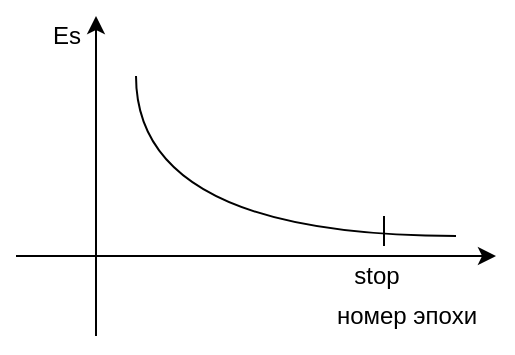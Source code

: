 <mxfile version="13.7.3" type="device"><diagram id="fL-sTWBLr8tmlUV2t9jM" name="Страница 1"><mxGraphModel dx="588" dy="348" grid="1" gridSize="10" guides="1" tooltips="1" connect="1" arrows="1" fold="1" page="1" pageScale="1" pageWidth="827" pageHeight="1169" math="0" shadow="0"><root><mxCell id="0"/><mxCell id="1" parent="0"/><mxCell id="JVOquEub7Wqux90Xnn_Z-1" value="" style="endArrow=classic;html=1;" edge="1" parent="1"><mxGeometry width="50" height="50" relative="1" as="geometry"><mxPoint x="160" y="320" as="sourcePoint"/><mxPoint x="400" y="320" as="targetPoint"/></mxGeometry></mxCell><mxCell id="JVOquEub7Wqux90Xnn_Z-2" value="" style="endArrow=classic;html=1;" edge="1" parent="1"><mxGeometry width="50" height="50" relative="1" as="geometry"><mxPoint x="200" y="360" as="sourcePoint"/><mxPoint x="200" y="200" as="targetPoint"/></mxGeometry></mxCell><mxCell id="JVOquEub7Wqux90Xnn_Z-6" style="edgeStyle=orthogonalEdgeStyle;curved=1;rounded=0;orthogonalLoop=1;jettySize=auto;html=1;endArrow=none;endFill=0;" edge="1" parent="1"><mxGeometry relative="1" as="geometry"><mxPoint x="220" y="230" as="sourcePoint"/><mxPoint x="380" y="310" as="targetPoint"/><Array as="points"><mxPoint x="220" y="310"/></Array></mxGeometry></mxCell><mxCell id="JVOquEub7Wqux90Xnn_Z-7" value="stop" style="text;html=1;align=center;verticalAlign=middle;resizable=0;points=[];autosize=1;" vertex="1" parent="1"><mxGeometry x="320" y="320" width="40" height="20" as="geometry"/></mxCell><mxCell id="JVOquEub7Wqux90Xnn_Z-8" value="номер эпохи" style="text;html=1;align=center;verticalAlign=middle;resizable=0;points=[];autosize=1;" vertex="1" parent="1"><mxGeometry x="310" y="340" width="90" height="20" as="geometry"/></mxCell><mxCell id="JVOquEub7Wqux90Xnn_Z-9" value="Es" style="text;html=1;align=center;verticalAlign=middle;resizable=0;points=[];autosize=1;" vertex="1" parent="1"><mxGeometry x="170" y="200" width="30" height="20" as="geometry"/></mxCell><mxCell id="JVOquEub7Wqux90Xnn_Z-10" value="" style="endArrow=none;html=1;exitX=0.6;exitY=-0.25;exitDx=0;exitDy=0;exitPerimeter=0;" edge="1" parent="1" source="JVOquEub7Wqux90Xnn_Z-7"><mxGeometry width="50" height="50" relative="1" as="geometry"><mxPoint x="310" y="280" as="sourcePoint"/><mxPoint x="344" y="300" as="targetPoint"/></mxGeometry></mxCell></root></mxGraphModel></diagram></mxfile>